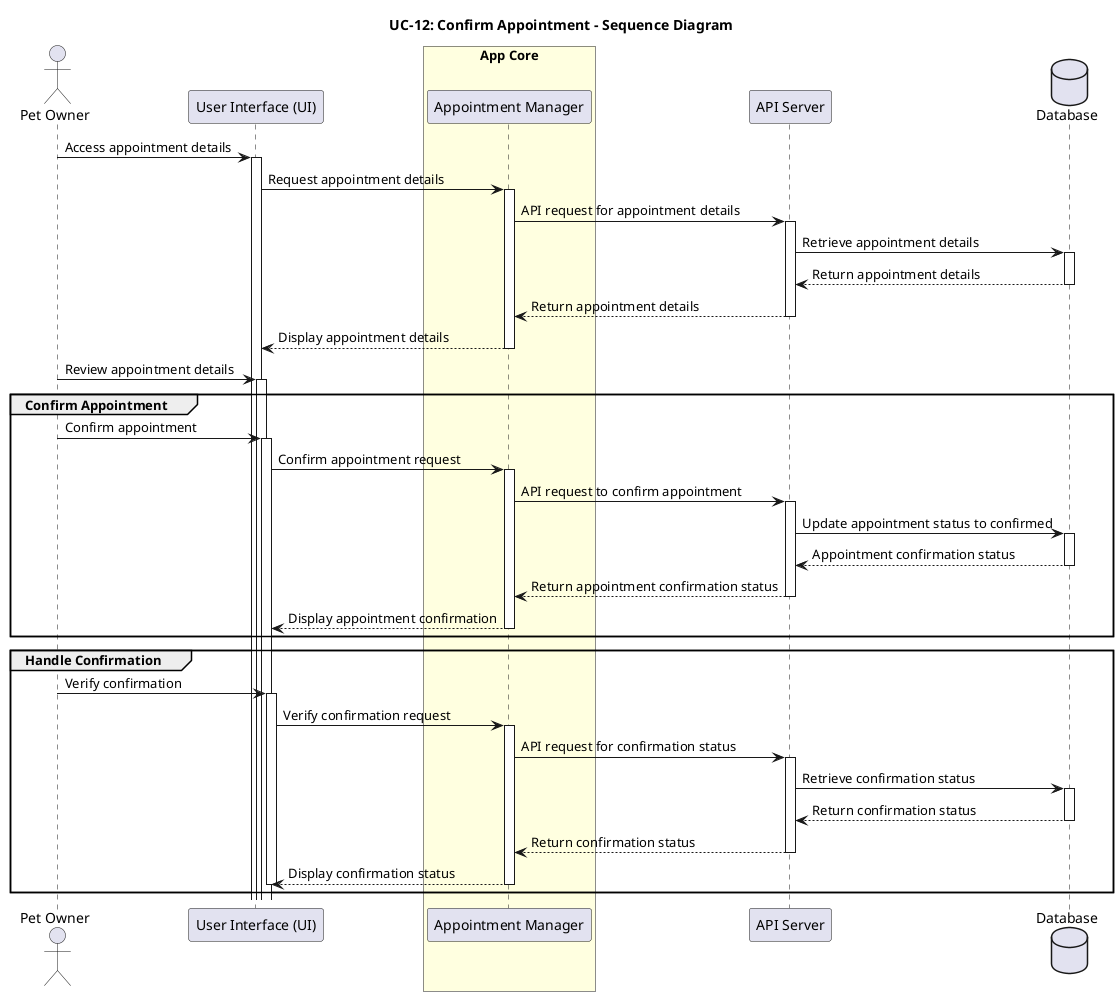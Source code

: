 @startuml
title UC-12: Confirm Appointment - Sequence Diagram

actor "Pet Owner" as owner
participant "User Interface (UI)" as ui
box "App Core" #LightYellow
  participant "Appointment Manager" as core
end box
participant "API Server" as server
database "Database" as db

owner -> ui: Access appointment details
activate ui
ui -> core: Request appointment details
activate core
core -> server: API request for appointment details
activate server
server -> db: Retrieve appointment details
activate db
db --> server: Return appointment details
deactivate db
server --> core: Return appointment details
deactivate server
core --> ui: Display appointment details
deactivate core
owner -> ui: Review appointment details
activate ui

group Confirm Appointment
    owner -> ui: Confirm appointment
    activate ui
    ui -> core: Confirm appointment request
    activate core
    core -> server: API request to confirm appointment
    activate server
    server -> db: Update appointment status to confirmed
    activate db
    db --> server: Appointment confirmation status
    deactivate db
    server --> core: Return appointment confirmation status
    deactivate server
    core --> ui: Display appointment confirmation
    deactivate core
end group

group Handle Confirmation
    owner -> ui: Verify confirmation
    activate ui
    ui -> core: Verify confirmation request
    activate core
    core -> server: API request for confirmation status
    activate server
    server -> db: Retrieve confirmation status
    activate db
    db --> server: Return confirmation status
    deactivate db
    server --> core: Return confirmation status
    deactivate server
    core --> ui: Display confirmation status
    deactivate core
    deactivate ui
end group

@enduml

